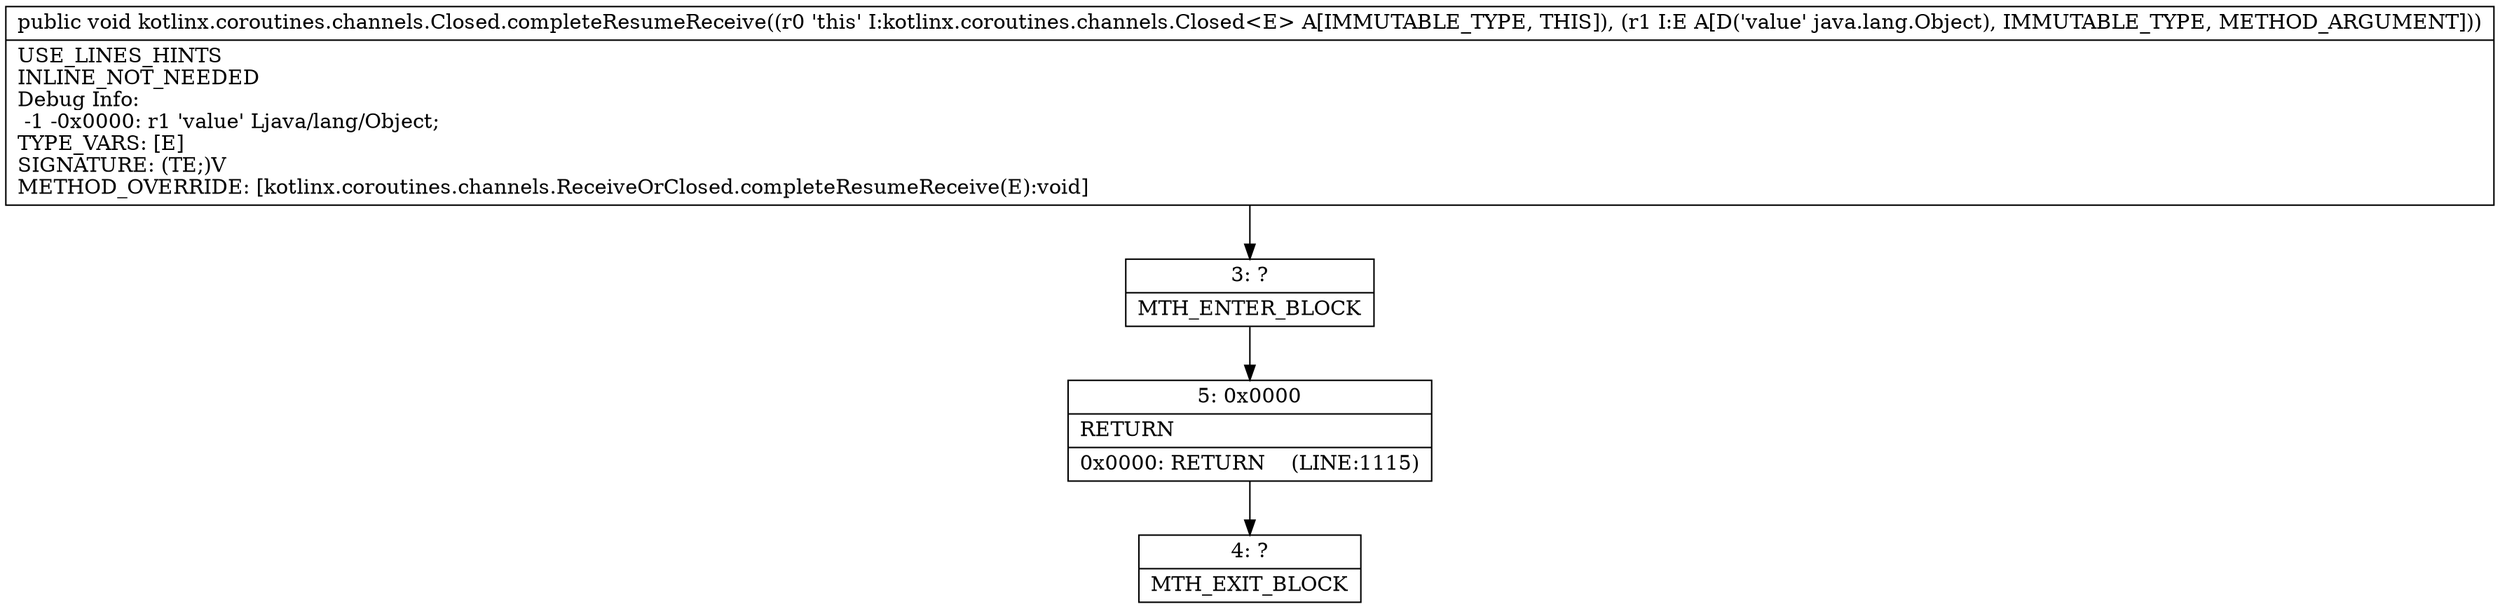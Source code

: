 digraph "CFG forkotlinx.coroutines.channels.Closed.completeResumeReceive(Ljava\/lang\/Object;)V" {
Node_3 [shape=record,label="{3\:\ ?|MTH_ENTER_BLOCK\l}"];
Node_5 [shape=record,label="{5\:\ 0x0000|RETURN\l|0x0000: RETURN    (LINE:1115)\l}"];
Node_4 [shape=record,label="{4\:\ ?|MTH_EXIT_BLOCK\l}"];
MethodNode[shape=record,label="{public void kotlinx.coroutines.channels.Closed.completeResumeReceive((r0 'this' I:kotlinx.coroutines.channels.Closed\<E\> A[IMMUTABLE_TYPE, THIS]), (r1 I:E A[D('value' java.lang.Object), IMMUTABLE_TYPE, METHOD_ARGUMENT]))  | USE_LINES_HINTS\lINLINE_NOT_NEEDED\lDebug Info:\l  \-1 \-0x0000: r1 'value' Ljava\/lang\/Object;\lTYPE_VARS: [E]\lSIGNATURE: (TE;)V\lMETHOD_OVERRIDE: [kotlinx.coroutines.channels.ReceiveOrClosed.completeResumeReceive(E):void]\l}"];
MethodNode -> Node_3;Node_3 -> Node_5;
Node_5 -> Node_4;
}

